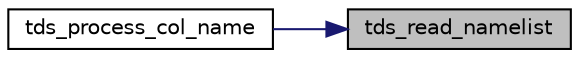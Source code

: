 digraph "tds_read_namelist"
{
 // LATEX_PDF_SIZE
  edge [fontname="Helvetica",fontsize="10",labelfontname="Helvetica",labelfontsize="10"];
  node [fontname="Helvetica",fontsize="10",shape=record];
  rankdir="RL";
  Node1 [label="tds_read_namelist",height=0.2,width=0.4,color="black", fillcolor="grey75", style="filled", fontcolor="black",tooltip="Reads list of names (usually table names)"];
  Node1 -> Node2 [dir="back",color="midnightblue",fontsize="10",style="solid",fontname="Helvetica"];
  Node2 [label="tds_process_col_name",height=0.2,width=0.4,color="black", fillcolor="white", style="filled",URL="$a00565.html#ga905d2fa5e1b602817bd16bb0fcf9eadb",tooltip="tds_process_col_name() is one half of the result set under TDS 4.2 it contains all the column names,..."];
}

